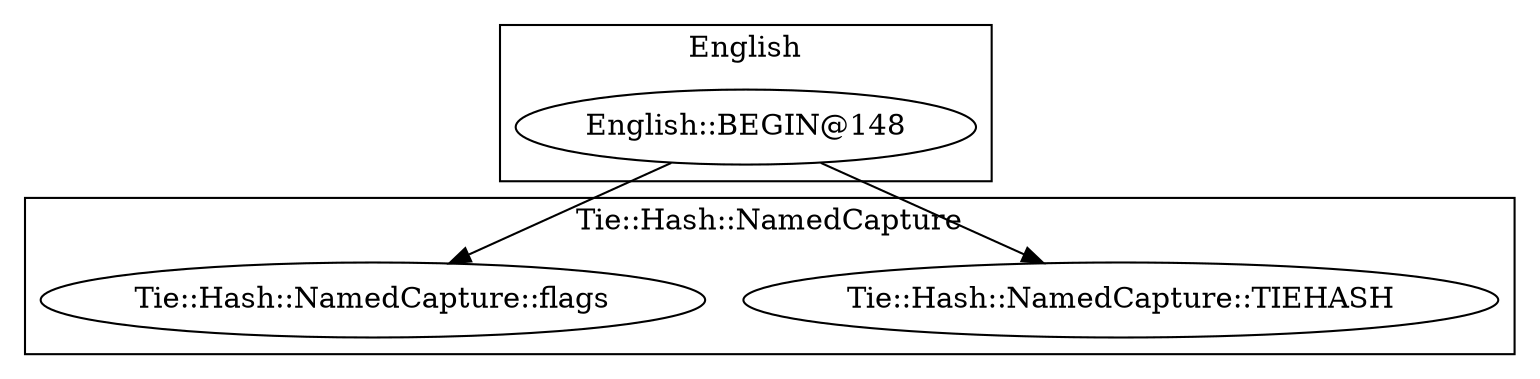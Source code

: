 digraph {
graph [overlap=false]
subgraph cluster_English {
	label="English";
	"English::BEGIN@148";
}
subgraph cluster_Tie_Hash_NamedCapture {
	label="Tie::Hash::NamedCapture";
	"Tie::Hash::NamedCapture::TIEHASH";
	"Tie::Hash::NamedCapture::flags";
}
"English::BEGIN@148" -> "Tie::Hash::NamedCapture::flags";
"English::BEGIN@148" -> "Tie::Hash::NamedCapture::TIEHASH";
}
